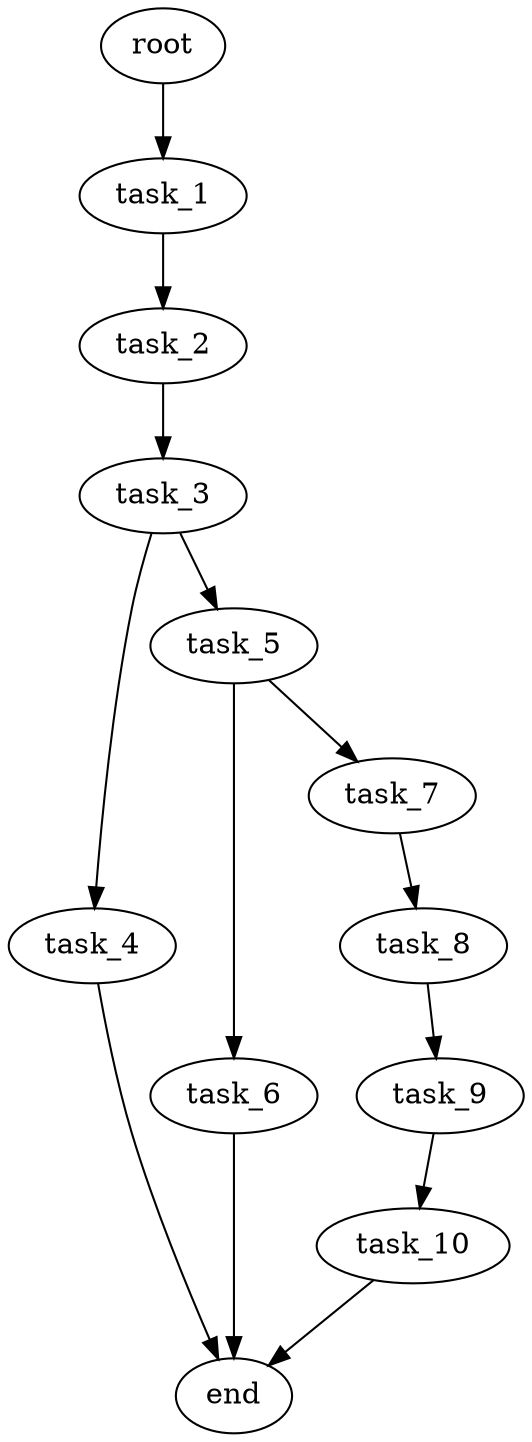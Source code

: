 digraph G {
  root [size="0.000000e+00"];
  task_1 [size="8.071476e+10"];
  task_2 [size="7.297588e+10"];
  task_3 [size="5.362745e+10"];
  task_4 [size="9.731185e+10"];
  task_5 [size="3.785965e+10"];
  task_6 [size="5.520854e+10"];
  task_7 [size="8.294217e+10"];
  task_8 [size="6.185579e+10"];
  task_9 [size="8.617207e+10"];
  task_10 [size="5.773944e+10"];
  end [size="0.000000e+00"];

  root -> task_1 [size="1.000000e-12"];
  task_1 -> task_2 [size="7.297588e+08"];
  task_2 -> task_3 [size="5.362745e+08"];
  task_3 -> task_4 [size="9.731185e+08"];
  task_3 -> task_5 [size="3.785965e+08"];
  task_4 -> end [size="1.000000e-12"];
  task_5 -> task_6 [size="5.520854e+08"];
  task_5 -> task_7 [size="8.294217e+08"];
  task_6 -> end [size="1.000000e-12"];
  task_7 -> task_8 [size="6.185579e+08"];
  task_8 -> task_9 [size="8.617207e+08"];
  task_9 -> task_10 [size="5.773944e+08"];
  task_10 -> end [size="1.000000e-12"];
}
